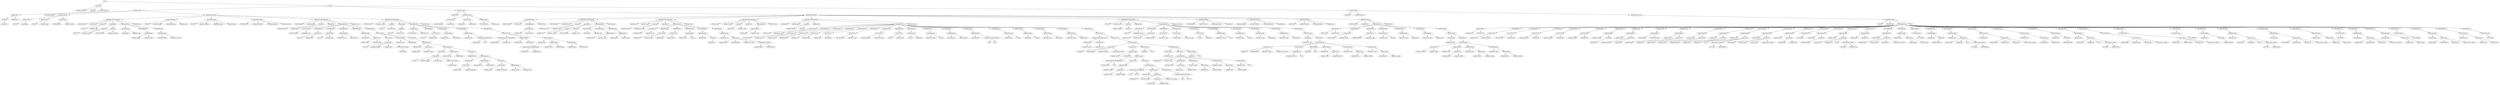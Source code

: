 digraph {
n0 [label="Goal:"];
n1 [label="MainClass:"];
n2 [label="Identifier:LinkedList"];
n1 -> n2
n3 [label="Identifier:a"];
n1 -> n3
n4 [label="PrintlnStatement:"];
n5 [label="ExpressionX2:"];
n6 [label="NewIdentif:"];
n7 [label="Identifier:LL"];
n6 -> n7
n5 -> n6
n8 [label="Identifier:Start"];
n5 -> n8
n4 -> n5
n1 -> n4
n0 -> n1
n9 [label="ClassList:"];
n10 [label="ClassDeclaration:"];
n11 [label="Identifier:Element"];
n10 -> n11
n12 [label="VarDeclarationList:"];
n13 [label="VarDeclaration:"];
n14 [label="TYPE:INT"];
n13 -> n14
n15 [label="Identifier:Age"];
n13 -> n15
n12 -> n13
n16 [label="VarDeclaration:"];
n17 [label="TYPE:INT"];
n16 -> n17
n18 [label="Identifier:Salary"];
n16 -> n18
n12 -> n16
n19 [label="VarDeclaration:"];
n20 [label="TYPE:BOOLEAN"];
n19 -> n20
n21 [label="Identifier:Married"];
n19 -> n21
n12 -> n19
n10 -> n12
n22 [label="MethodDeclarationList:"];
n23 [label="MethodDeclarationArguments:"];
n24 [label="TYPE:BOOLEAN"];
n23 -> n24
n25 [label="Identifier:Init"];
n23 -> n25
n26 [label="Argumenr:"];
n27 [label="TYPE:INT"];
n26 -> n27
n28 [label="Identifier:v_Age"];
n26 -> n28
n23 -> n26
n29 [label="ArgumentList:"];
n30 [label="Argumenr:"];
n31 [label="TYPE:INT"];
n30 -> n31
n32 [label="Identifier:v_Salary"];
n30 -> n32
n29 -> n30
n33 [label="Argumenr:"];
n34 [label="TYPE:BOOLEAN"];
n33 -> n34
n35 [label="Identifier:v_Married"];
n33 -> n35
n29 -> n33
n23 -> n29
n36 [label="MethodBodyStat:"];
n37 [label="EqualStatement:"];
n38 [label="Identifier:Age"];
n37 -> n38
n39 [label="Identifier:v_Age"];
n37 -> n39
n36 -> n37
n40 [label="MethodBodyStat:"];
n41 [label="EqualStatement:"];
n42 [label="Identifier:Salary"];
n41 -> n42
n43 [label="Identifier:v_Salary"];
n41 -> n43
n40 -> n41
n36 -> n40
n44 [label="MethodBodyStat:"];
n45 [label="EqualStatement:"];
n46 [label="Identifier:Married"];
n45 -> n46
n47 [label="Identifier:v_Married"];
n45 -> n47
n44 -> n45
n36 -> n44
n23 -> n36
n48 [label="BOOLEAN:true"];
n23 -> n48
n22 -> n23
n49 [label="MethodDeclaration:"];
n50 [label="TYPE:INT"];
n49 -> n50
n51 [label="Identifier:GetAge"];
n49 -> n51
n52 [label="MethodBodyEmpty:"];
n49 -> n52
n53 [label="Identifier:Age"];
n49 -> n53
n22 -> n49
n54 [label="MethodDeclaration:"];
n55 [label="TYPE:INT"];
n54 -> n55
n56 [label="Identifier:GetSalary"];
n54 -> n56
n57 [label="MethodBodyEmpty:"];
n54 -> n57
n58 [label="Identifier:Salary"];
n54 -> n58
n22 -> n54
n59 [label="MethodDeclaration:"];
n60 [label="TYPE:BOOLEAN"];
n59 -> n60
n61 [label="Identifier:GetMarried"];
n59 -> n61
n62 [label="MethodBodyEmpty:"];
n59 -> n62
n63 [label="Identifier:Married"];
n59 -> n63
n22 -> n59
n64 [label="MethodDeclarationArguments:"];
n65 [label="TYPE:BOOLEAN"];
n64 -> n65
n66 [label="Identifier:Equal"];
n64 -> n66
n67 [label="Argumenr:"];
n68 [label="Identifier:Element"];
n67 -> n68
n69 [label="Identifier:other"];
n67 -> n69
n64 -> n67
n70 [label="ArgumentList:"];
n64 -> n70
n71 [label="MethodBodyVar:"];
n72 [label="VarDeclaration:"];
n73 [label="TYPE:BOOLEAN"];
n72 -> n73
n74 [label="Identifier:ret_val"];
n72 -> n74
n71 -> n72
n75 [label="MethodBodyVar:"];
n76 [label="VarDeclaration:"];
n77 [label="TYPE:INT"];
n76 -> n77
n78 [label="Identifier:aux01"];
n76 -> n78
n75 -> n76
n71 -> n75
n79 [label="MethodBodyVar:"];
n80 [label="VarDeclaration:"];
n81 [label="TYPE:INT"];
n80 -> n81
n82 [label="Identifier:aux02"];
n80 -> n82
n79 -> n80
n71 -> n79
n83 [label="MethodBodyStat:"];
n84 [label="EqualStatement:"];
n85 [label="Identifier:ret_val"];
n84 -> n85
n86 [label="BOOLEAN:true"];
n84 -> n86
n83 -> n84
n71 -> n83
n87 [label="MethodBodyStat:"];
n88 [label="EqualStatement:"];
n89 [label="Identifier:aux01"];
n88 -> n89
n90 [label="ExpressionX2:"];
n91 [label="Identifier:other"];
n90 -> n91
n92 [label="Identifier:GetAge"];
n90 -> n92
n88 -> n90
n87 -> n88
n71 -> n87
n93 [label="MethodBodyStat:"];
n94 [label="IfElseStatement:"];
n95 [label="NotExpression:"];
n96 [label="ExpressionX:"];
n97 [label="This:this"];
n96 -> n97
n98 [label="Identifier:Compare"];
n96 -> n98
n99 [label="Identifier:aux01"];
n96 -> n99
n100 [label="ExpressionList_Comma:"];
n101 [label="Identifier:Age"];
n100 -> n101
n96 -> n100
n95 -> n96
n94 -> n95
n102 [label="EqualStatement:"];
n103 [label="Identifier:ret_val"];
n102 -> n103
n104 [label="BOOLEAN:false"];
n102 -> n104
n94 -> n102
n105 [label="StatementList:"];
n106 [label="EqualStatement:"];
n107 [label="Identifier:aux02"];
n106 -> n107
n108 [label="ExpressionX2:"];
n109 [label="Identifier:other"];
n108 -> n109
n110 [label="Identifier:GetSalary"];
n108 -> n110
n106 -> n108
n111 [label="IfElseStatement:"];
n112 [label="NotExpression:"];
n113 [label="ExpressionX:"];
n114 [label="This:this"];
n113 -> n114
n115 [label="Identifier:Compare"];
n113 -> n115
n116 [label="Identifier:aux02"];
n113 -> n116
n117 [label="ExpressionList_Comma:"];
n118 [label="Identifier:Salary"];
n117 -> n118
n113 -> n117
n112 -> n113
n111 -> n112
n119 [label="EqualStatement:"];
n120 [label="Identifier:ret_val"];
n119 -> n120
n121 [label="BOOLEAN:false"];
n119 -> n121
n111 -> n119
n122 [label="IfStatement:"];
n123 [label="Identifier:Married"];
n122 -> n123
n124 [label="IfElseStatement:"];
n125 [label="NotExpression:"];
n126 [label="ExpressionX2:"];
n127 [label="Identifier:other"];
n126 -> n127
n128 [label="Identifier:GetMarried"];
n126 -> n128
n125 -> n126
n124 -> n125
n129 [label="EqualStatement:"];
n130 [label="Identifier:ret_val"];
n129 -> n130
n131 [label="BOOLEAN:false"];
n129 -> n131
n124 -> n129
n132 [label="IfStatement:"];
n133 [label="ExpressionX2:"];
n134 [label="Identifier:other"];
n133 -> n134
n135 [label="Identifier:GetMarried"];
n133 -> n135
n132 -> n133
n136 [label="EqualStatement:"];
n137 [label="Identifier:ret_val"];
n136 -> n137
n138 [label="BOOLEAN:false"];
n136 -> n138
n132 -> n136
n124 -> n132
n122 -> n124
n111 -> n122
n106 -> n111
n105 -> n106
n94 -> n105
n93 -> n94
n71 -> n93
n64 -> n71
n139 [label="Identifier:ret_val"];
n64 -> n139
n22 -> n64
n140 [label="MethodDeclarationArguments:"];
n141 [label="TYPE:BOOLEAN"];
n140 -> n141
n142 [label="Identifier:Compare"];
n140 -> n142
n143 [label="Argumenr:"];
n144 [label="TYPE:INT"];
n143 -> n144
n145 [label="Identifier:num1"];
n143 -> n145
n140 -> n143
n146 [label="ArgumentList:"];
n147 [label="Argumenr:"];
n148 [label="TYPE:INT"];
n147 -> n148
n149 [label="Identifier:num2"];
n147 -> n149
n146 -> n147
n140 -> n146
n150 [label="MethodBodyVar:"];
n151 [label="VarDeclaration:"];
n152 [label="TYPE:BOOLEAN"];
n151 -> n152
n153 [label="Identifier:retval"];
n151 -> n153
n150 -> n151
n154 [label="MethodBodyVar:"];
n155 [label="VarDeclaration:"];
n156 [label="TYPE:INT"];
n155 -> n156
n157 [label="Identifier:aux02"];
n155 -> n157
n154 -> n155
n150 -> n154
n158 [label="MethodBodyStat:"];
n159 [label="EqualStatement:"];
n160 [label="Identifier:retval"];
n159 -> n160
n161 [label="BOOLEAN:false"];
n159 -> n161
n158 -> n159
n150 -> n158
n162 [label="MethodBodyStat:"];
n163 [label="EqualStatement:"];
n164 [label="Identifier:aux02"];
n163 -> n164
n165 [label="ExpressionOp:PlusExpression"];
n166 [label="Identifier:num2"];
n165 -> n166
n167 [label="INT:1"];
n165 -> n167
n163 -> n165
n162 -> n163
n150 -> n162
n168 [label="MethodBodyStat:"];
n169 [label="IfElseStatement:"];
n170 [label="ExpressionOp:LessThanExpression"];
n171 [label="Identifier:num1"];
n170 -> n171
n172 [label="Identifier:num2"];
n170 -> n172
n169 -> n170
n173 [label="EqualStatement:"];
n174 [label="Identifier:retval"];
n173 -> n174
n175 [label="BOOLEAN:false"];
n173 -> n175
n169 -> n173
n176 [label="IfElseStatement:"];
n177 [label="NotExpression:"];
n178 [label="ExpressionOp:LessThanExpression"];
n179 [label="Identifier:num1"];
n178 -> n179
n180 [label="Identifier:aux02"];
n178 -> n180
n177 -> n178
n176 -> n177
n181 [label="EqualStatement:"];
n182 [label="Identifier:retval"];
n181 -> n182
n183 [label="BOOLEAN:false"];
n181 -> n183
n176 -> n181
n184 [label="EqualStatement:"];
n185 [label="Identifier:retval"];
n184 -> n185
n186 [label="BOOLEAN:true"];
n184 -> n186
n176 -> n184
n169 -> n176
n168 -> n169
n150 -> n168
n140 -> n150
n187 [label="Identifier:retval"];
n140 -> n187
n22 -> n140
n10 -> n22
n9 -> n10
n188 [label="ClassDeclaration:"];
n189 [label="Identifier:List"];
n188 -> n189
n190 [label="VarDeclarationList:"];
n191 [label="VarDeclaration:"];
n192 [label="Identifier:Element"];
n191 -> n192
n193 [label="Identifier:elem"];
n191 -> n193
n190 -> n191
n194 [label="VarDeclaration:"];
n195 [label="Identifier:List"];
n194 -> n195
n196 [label="Identifier:next"];
n194 -> n196
n190 -> n194
n197 [label="VarDeclaration:"];
n198 [label="TYPE:BOOLEAN"];
n197 -> n198
n199 [label="Identifier:end"];
n197 -> n199
n190 -> n197
n188 -> n190
n200 [label="MethodDeclarationList:"];
n201 [label="MethodDeclaration:"];
n202 [label="TYPE:BOOLEAN"];
n201 -> n202
n203 [label="Identifier:Init"];
n201 -> n203
n204 [label="MethodBodyStat:"];
n205 [label="EqualStatement:"];
n206 [label="Identifier:end"];
n205 -> n206
n207 [label="BOOLEAN:true"];
n205 -> n207
n204 -> n205
n201 -> n204
n208 [label="BOOLEAN:true"];
n201 -> n208
n200 -> n201
n209 [label="MethodDeclarationArguments:"];
n210 [label="TYPE:BOOLEAN"];
n209 -> n210
n211 [label="Identifier:InitNew"];
n209 -> n211
n212 [label="Argumenr:"];
n213 [label="Identifier:Element"];
n212 -> n213
n214 [label="Identifier:v_elem"];
n212 -> n214
n209 -> n212
n215 [label="ArgumentList:"];
n216 [label="Argumenr:"];
n217 [label="Identifier:List"];
n216 -> n217
n218 [label="Identifier:v_next"];
n216 -> n218
n215 -> n216
n219 [label="Argumenr:"];
n220 [label="TYPE:BOOLEAN"];
n219 -> n220
n221 [label="Identifier:v_end"];
n219 -> n221
n215 -> n219
n209 -> n215
n222 [label="MethodBodyStat:"];
n223 [label="EqualStatement:"];
n224 [label="Identifier:end"];
n223 -> n224
n225 [label="Identifier:v_end"];
n223 -> n225
n222 -> n223
n226 [label="MethodBodyStat:"];
n227 [label="EqualStatement:"];
n228 [label="Identifier:elem"];
n227 -> n228
n229 [label="Identifier:v_elem"];
n227 -> n229
n226 -> n227
n222 -> n226
n230 [label="MethodBodyStat:"];
n231 [label="EqualStatement:"];
n232 [label="Identifier:next"];
n231 -> n232
n233 [label="Identifier:v_next"];
n231 -> n233
n230 -> n231
n222 -> n230
n209 -> n222
n234 [label="BOOLEAN:true"];
n209 -> n234
n200 -> n209
n235 [label="MethodDeclarationArguments:"];
n236 [label="Identifier:List"];
n235 -> n236
n237 [label="Identifier:Insert"];
n235 -> n237
n238 [label="Argumenr:"];
n239 [label="Identifier:Element"];
n238 -> n239
n240 [label="Identifier:new_elem"];
n238 -> n240
n235 -> n238
n241 [label="ArgumentList:"];
n235 -> n241
n242 [label="MethodBodyVar:"];
n243 [label="VarDeclaration:"];
n244 [label="TYPE:BOOLEAN"];
n243 -> n244
n245 [label="Identifier:ret_val"];
n243 -> n245
n242 -> n243
n246 [label="MethodBodyVar:"];
n247 [label="VarDeclaration:"];
n248 [label="Identifier:List"];
n247 -> n248
n249 [label="Identifier:aux03"];
n247 -> n249
n246 -> n247
n242 -> n246
n250 [label="MethodBodyVar:"];
n251 [label="VarDeclaration:"];
n252 [label="Identifier:List"];
n251 -> n252
n253 [label="Identifier:aux02"];
n251 -> n253
n250 -> n251
n242 -> n250
n254 [label="MethodBodyStat:"];
n255 [label="EqualStatement:"];
n256 [label="Identifier:aux03"];
n255 -> n256
n257 [label="This:this"];
n255 -> n257
n254 -> n255
n242 -> n254
n258 [label="MethodBodyStat:"];
n259 [label="EqualStatement:"];
n260 [label="Identifier:aux02"];
n259 -> n260
n261 [label="NewIdentif:"];
n262 [label="Identifier:List"];
n261 -> n262
n259 -> n261
n258 -> n259
n242 -> n258
n263 [label="MethodBodyStat:"];
n264 [label="EqualStatement:"];
n265 [label="Identifier:ret_val"];
n264 -> n265
n266 [label="ExpressionX:"];
n267 [label="Identifier:aux02"];
n266 -> n267
n268 [label="Identifier:InitNew"];
n266 -> n268
n269 [label="Identifier:new_elem"];
n266 -> n269
n270 [label="ExpressionList_Comma:"];
n271 [label="Identifier:aux03"];
n270 -> n271
n272 [label="BOOLEAN:false"];
n270 -> n272
n266 -> n270
n264 -> n266
n263 -> n264
n242 -> n263
n235 -> n242
n273 [label="Identifier:aux02"];
n235 -> n273
n200 -> n235
n274 [label="MethodDeclarationArguments:"];
n275 [label="TYPE:BOOLEAN"];
n274 -> n275
n276 [label="Identifier:SetNext"];
n274 -> n276
n277 [label="Argumenr:"];
n278 [label="Identifier:List"];
n277 -> n278
n279 [label="Identifier:v_next"];
n277 -> n279
n274 -> n277
n280 [label="ArgumentList:"];
n274 -> n280
n281 [label="MethodBodyStat:"];
n282 [label="EqualStatement:"];
n283 [label="Identifier:next"];
n282 -> n283
n284 [label="Identifier:v_next"];
n282 -> n284
n281 -> n282
n274 -> n281
n285 [label="BOOLEAN:true"];
n274 -> n285
n200 -> n274
n286 [label="MethodDeclarationArguments:"];
n287 [label="Identifier:List"];
n286 -> n287
n288 [label="Identifier:Delete"];
n286 -> n288
n289 [label="Argumenr:"];
n290 [label="Identifier:Element"];
n289 -> n290
n291 [label="Identifier:e"];
n289 -> n291
n286 -> n289
n292 [label="ArgumentList:"];
n286 -> n292
n293 [label="MethodBodyVar:"];
n294 [label="VarDeclaration:"];
n295 [label="Identifier:List"];
n294 -> n295
n296 [label="Identifier:my_head"];
n294 -> n296
n293 -> n294
n297 [label="MethodBodyVar:"];
n298 [label="VarDeclaration:"];
n299 [label="TYPE:BOOLEAN"];
n298 -> n299
n300 [label="Identifier:ret_val"];
n298 -> n300
n297 -> n298
n293 -> n297
n301 [label="MethodBodyVar:"];
n302 [label="VarDeclaration:"];
n303 [label="TYPE:BOOLEAN"];
n302 -> n303
n304 [label="Identifier:aux05"];
n302 -> n304
n301 -> n302
n293 -> n301
n305 [label="MethodBodyVar:"];
n306 [label="VarDeclaration:"];
n307 [label="Identifier:List"];
n306 -> n307
n308 [label="Identifier:aux01"];
n306 -> n308
n305 -> n306
n293 -> n305
n309 [label="MethodBodyVar:"];
n310 [label="VarDeclaration:"];
n311 [label="Identifier:List"];
n310 -> n311
n312 [label="Identifier:prev"];
n310 -> n312
n309 -> n310
n293 -> n309
n313 [label="MethodBodyVar:"];
n314 [label="VarDeclaration:"];
n315 [label="TYPE:BOOLEAN"];
n314 -> n315
n316 [label="Identifier:var_end"];
n314 -> n316
n313 -> n314
n293 -> n313
n317 [label="MethodBodyVar:"];
n318 [label="VarDeclaration:"];
n319 [label="Identifier:Element"];
n318 -> n319
n320 [label="Identifier:var_elem"];
n318 -> n320
n317 -> n318
n293 -> n317
n321 [label="MethodBodyVar:"];
n322 [label="VarDeclaration:"];
n323 [label="TYPE:INT"];
n322 -> n323
n324 [label="Identifier:aux04"];
n322 -> n324
n321 -> n322
n293 -> n321
n325 [label="MethodBodyVar:"];
n326 [label="VarDeclaration:"];
n327 [label="TYPE:INT"];
n326 -> n327
n328 [label="Identifier:nt"];
n326 -> n328
n325 -> n326
n293 -> n325
n329 [label="MethodBodyStat:"];
n330 [label="EqualStatement:"];
n331 [label="Identifier:my_head"];
n330 -> n331
n332 [label="This:this"];
n330 -> n332
n329 -> n330
n293 -> n329
n333 [label="MethodBodyStat:"];
n334 [label="EqualStatement:"];
n335 [label="Identifier:ret_val"];
n334 -> n335
n336 [label="BOOLEAN:false"];
n334 -> n336
n333 -> n334
n293 -> n333
n337 [label="MethodBodyStat:"];
n338 [label="EqualStatement:"];
n339 [label="Identifier:aux04"];
n338 -> n339
n340 [label="ExpressionOp:MinusExpression"];
n341 [label="INT:0"];
n340 -> n341
n342 [label="INT:1"];
n340 -> n342
n338 -> n340
n337 -> n338
n293 -> n337
n343 [label="MethodBodyStat:"];
n344 [label="EqualStatement:"];
n345 [label="Identifier:aux01"];
n344 -> n345
n346 [label="This:this"];
n344 -> n346
n343 -> n344
n293 -> n343
n347 [label="MethodBodyStat:"];
n348 [label="EqualStatement:"];
n349 [label="Identifier:prev"];
n348 -> n349
n350 [label="This:this"];
n348 -> n350
n347 -> n348
n293 -> n347
n351 [label="MethodBodyStat:"];
n352 [label="EqualStatement:"];
n353 [label="Identifier:var_end"];
n352 -> n353
n354 [label="Identifier:end"];
n352 -> n354
n351 -> n352
n293 -> n351
n355 [label="MethodBodyStat:"];
n356 [label="EqualStatement:"];
n357 [label="Identifier:var_elem"];
n356 -> n357
n358 [label="Identifier:elem"];
n356 -> n358
n355 -> n356
n293 -> n355
n359 [label="MethodBodyStat:"];
n360 [label="WhileStatement:"];
n361 [label="ExpressionOp:AndExpression"];
n362 [label="NotExpression:"];
n363 [label="Identifier:var_end"];
n362 -> n363
n361 -> n362
n364 [label="NotExpression:"];
n365 [label="Identifier:ret_val"];
n364 -> n365
n361 -> n364
n360 -> n361
n366 [label="StatementList:"];
n367 [label="IfElseStatement:"];
n368 [label="ExpressionX:"];
n369 [label="Identifier:e"];
n368 -> n369
n370 [label="Identifier:Equal"];
n368 -> n370
n371 [label="Identifier:var_elem"];
n368 -> n371
n372 [label="ExpressionList_Comma:"];
n368 -> n372
n367 -> n368
n373 [label="StatementList:"];
n374 [label="EqualStatement:"];
n375 [label="Identifier:ret_val"];
n374 -> n375
n376 [label="BOOLEAN:true"];
n374 -> n376
n377 [label="IfElseStatement:"];
n378 [label="ExpressionOp:LessThanExpression"];
n379 [label="Identifier:aux04"];
n378 -> n379
n380 [label="INT:0"];
n378 -> n380
n377 -> n378
n381 [label="StatementList:"];
n382 [label="EqualStatement:"];
n383 [label="Identifier:my_head"];
n382 -> n383
n384 [label="ExpressionX2:"];
n385 [label="Identifier:aux01"];
n384 -> n385
n386 [label="Identifier:GetNext"];
n384 -> n386
n382 -> n384
n381 -> n382
n377 -> n381
n387 [label="StatementList:"];
n388 [label="PrintlnStatement:"];
n389 [label="ExpressionOp:MinusExpression"];
n390 [label="INT:0"];
n389 -> n390
n391 [label="INT:555"];
n389 -> n391
n388 -> n389
n392 [label="EqualStatement:"];
n393 [label="Identifier:aux05"];
n392 -> n393
n394 [label="ExpressionX:"];
n395 [label="Identifier:prev"];
n394 -> n395
n396 [label="Identifier:SetNext"];
n394 -> n396
n397 [label="ExpressionX2:"];
n398 [label="Identifier:aux01"];
n397 -> n398
n399 [label="Identifier:GetNext"];
n397 -> n399
n394 -> n397
n400 [label="ExpressionList_Comma:"];
n394 -> n400
n392 -> n394
n388 -> n392
n401 [label="PrintlnStatement:"];
n402 [label="ExpressionOp:MinusExpression"];
n403 [label="INT:0"];
n402 -> n403
n404 [label="INT:555"];
n402 -> n404
n401 -> n402
n388 -> n401
n387 -> n388
n377 -> n387
n374 -> n377
n373 -> n374
n367 -> n373
n405 [label="EqualStatement:"];
n406 [label="Identifier:nt"];
n405 -> n406
n407 [label="INT:0"];
n405 -> n407
n367 -> n405
n408 [label="IfElseStatement:"];
n409 [label="NotExpression:"];
n410 [label="Identifier:ret_val"];
n409 -> n410
n408 -> n409
n411 [label="StatementList:"];
n412 [label="EqualStatement:"];
n413 [label="Identifier:prev"];
n412 -> n413
n414 [label="Identifier:aux01"];
n412 -> n414
n415 [label="EqualStatement:"];
n416 [label="Identifier:aux01"];
n415 -> n416
n417 [label="ExpressionX2:"];
n418 [label="Identifier:aux01"];
n417 -> n418
n419 [label="Identifier:GetNext"];
n417 -> n419
n415 -> n417
n412 -> n415
n420 [label="EqualStatement:"];
n421 [label="Identifier:var_end"];
n420 -> n421
n422 [label="ExpressionX2:"];
n423 [label="Identifier:aux01"];
n422 -> n423
n424 [label="Identifier:GetEnd"];
n422 -> n424
n420 -> n422
n412 -> n420
n425 [label="EqualStatement:"];
n426 [label="Identifier:var_elem"];
n425 -> n426
n427 [label="ExpressionX2:"];
n428 [label="Identifier:aux01"];
n427 -> n428
n429 [label="Identifier:GetElem"];
n427 -> n429
n425 -> n427
n412 -> n425
n430 [label="EqualStatement:"];
n431 [label="Identifier:aux04"];
n430 -> n431
n432 [label="INT:1"];
n430 -> n432
n412 -> n430
n411 -> n412
n408 -> n411
n433 [label="EqualStatement:"];
n434 [label="Identifier:nt"];
n433 -> n434
n435 [label="INT:0"];
n433 -> n435
n408 -> n433
n367 -> n408
n366 -> n367
n360 -> n366
n359 -> n360
n293 -> n359
n286 -> n293
n436 [label="Identifier:my_head"];
n286 -> n436
n200 -> n286
n437 [label="MethodDeclarationArguments:"];
n438 [label="TYPE:INT"];
n437 -> n438
n439 [label="Identifier:Search"];
n437 -> n439
n440 [label="Argumenr:"];
n441 [label="Identifier:Element"];
n440 -> n441
n442 [label="Identifier:e"];
n440 -> n442
n437 -> n440
n443 [label="ArgumentList:"];
n437 -> n443
n444 [label="MethodBodyVar:"];
n445 [label="VarDeclaration:"];
n446 [label="TYPE:INT"];
n445 -> n446
n447 [label="Identifier:int_ret_val"];
n445 -> n447
n444 -> n445
n448 [label="MethodBodyVar:"];
n449 [label="VarDeclaration:"];
n450 [label="Identifier:List"];
n449 -> n450
n451 [label="Identifier:aux01"];
n449 -> n451
n448 -> n449
n444 -> n448
n452 [label="MethodBodyVar:"];
n453 [label="VarDeclaration:"];
n454 [label="Identifier:Element"];
n453 -> n454
n455 [label="Identifier:var_elem"];
n453 -> n455
n452 -> n453
n444 -> n452
n456 [label="MethodBodyVar:"];
n457 [label="VarDeclaration:"];
n458 [label="TYPE:BOOLEAN"];
n457 -> n458
n459 [label="Identifier:var_end"];
n457 -> n459
n456 -> n457
n444 -> n456
n460 [label="MethodBodyVar:"];
n461 [label="VarDeclaration:"];
n462 [label="TYPE:INT"];
n461 -> n462
n463 [label="Identifier:nt"];
n461 -> n463
n460 -> n461
n444 -> n460
n464 [label="MethodBodyStat:"];
n465 [label="EqualStatement:"];
n466 [label="Identifier:int_ret_val"];
n465 -> n466
n467 [label="INT:0"];
n465 -> n467
n464 -> n465
n444 -> n464
n468 [label="MethodBodyStat:"];
n469 [label="EqualStatement:"];
n470 [label="Identifier:aux01"];
n469 -> n470
n471 [label="This:this"];
n469 -> n471
n468 -> n469
n444 -> n468
n472 [label="MethodBodyStat:"];
n473 [label="EqualStatement:"];
n474 [label="Identifier:var_end"];
n473 -> n474
n475 [label="Identifier:end"];
n473 -> n475
n472 -> n473
n444 -> n472
n476 [label="MethodBodyStat:"];
n477 [label="EqualStatement:"];
n478 [label="Identifier:var_elem"];
n477 -> n478
n479 [label="Identifier:elem"];
n477 -> n479
n476 -> n477
n444 -> n476
n480 [label="MethodBodyStat:"];
n481 [label="WhileStatement:"];
n482 [label="NotExpression:"];
n483 [label="Identifier:var_end"];
n482 -> n483
n481 -> n482
n484 [label="StatementList:"];
n485 [label="IfElseStatement:"];
n486 [label="ExpressionX:"];
n487 [label="Identifier:e"];
n486 -> n487
n488 [label="Identifier:Equal"];
n486 -> n488
n489 [label="Identifier:var_elem"];
n486 -> n489
n490 [label="ExpressionList_Comma:"];
n486 -> n490
n485 -> n486
n491 [label="StatementList:"];
n492 [label="EqualStatement:"];
n493 [label="Identifier:int_ret_val"];
n492 -> n493
n494 [label="INT:1"];
n492 -> n494
n491 -> n492
n485 -> n491
n495 [label="EqualStatement:"];
n496 [label="Identifier:nt"];
n495 -> n496
n497 [label="INT:0"];
n495 -> n497
n485 -> n495
n498 [label="EqualStatement:"];
n499 [label="Identifier:aux01"];
n498 -> n499
n500 [label="ExpressionX2:"];
n501 [label="Identifier:aux01"];
n500 -> n501
n502 [label="Identifier:GetNext"];
n500 -> n502
n498 -> n500
n485 -> n498
n503 [label="EqualStatement:"];
n504 [label="Identifier:var_end"];
n503 -> n504
n505 [label="ExpressionX2:"];
n506 [label="Identifier:aux01"];
n505 -> n506
n507 [label="Identifier:GetEnd"];
n505 -> n507
n503 -> n505
n485 -> n503
n508 [label="EqualStatement:"];
n509 [label="Identifier:var_elem"];
n508 -> n509
n510 [label="ExpressionX2:"];
n511 [label="Identifier:aux01"];
n510 -> n511
n512 [label="Identifier:GetElem"];
n510 -> n512
n508 -> n510
n485 -> n508
n484 -> n485
n481 -> n484
n480 -> n481
n444 -> n480
n437 -> n444
n513 [label="Identifier:int_ret_val"];
n437 -> n513
n200 -> n437
n514 [label="MethodDeclaration:"];
n515 [label="TYPE:BOOLEAN"];
n514 -> n515
n516 [label="Identifier:GetEnd"];
n514 -> n516
n517 [label="MethodBodyEmpty:"];
n514 -> n517
n518 [label="Identifier:end"];
n514 -> n518
n200 -> n514
n519 [label="MethodDeclaration:"];
n520 [label="Identifier:Element"];
n519 -> n520
n521 [label="Identifier:GetElem"];
n519 -> n521
n522 [label="MethodBodyEmpty:"];
n519 -> n522
n523 [label="Identifier:elem"];
n519 -> n523
n200 -> n519
n524 [label="MethodDeclaration:"];
n525 [label="Identifier:List"];
n524 -> n525
n526 [label="Identifier:GetNext"];
n524 -> n526
n527 [label="MethodBodyEmpty:"];
n524 -> n527
n528 [label="Identifier:next"];
n524 -> n528
n200 -> n524
n529 [label="MethodDeclaration:"];
n530 [label="TYPE:BOOLEAN"];
n529 -> n530
n531 [label="Identifier:Print"];
n529 -> n531
n532 [label="MethodBodyVar:"];
n533 [label="VarDeclaration:"];
n534 [label="Identifier:List"];
n533 -> n534
n535 [label="Identifier:aux01"];
n533 -> n535
n532 -> n533
n536 [label="MethodBodyVar:"];
n537 [label="VarDeclaration:"];
n538 [label="TYPE:BOOLEAN"];
n537 -> n538
n539 [label="Identifier:var_end"];
n537 -> n539
n536 -> n537
n532 -> n536
n540 [label="MethodBodyVar:"];
n541 [label="VarDeclaration:"];
n542 [label="Identifier:Element"];
n541 -> n542
n543 [label="Identifier:var_elem"];
n541 -> n543
n540 -> n541
n532 -> n540
n544 [label="MethodBodyStat:"];
n545 [label="EqualStatement:"];
n546 [label="Identifier:aux01"];
n545 -> n546
n547 [label="This:this"];
n545 -> n547
n544 -> n545
n532 -> n544
n548 [label="MethodBodyStat:"];
n549 [label="EqualStatement:"];
n550 [label="Identifier:var_end"];
n549 -> n550
n551 [label="Identifier:end"];
n549 -> n551
n548 -> n549
n532 -> n548
n552 [label="MethodBodyStat:"];
n553 [label="EqualStatement:"];
n554 [label="Identifier:var_elem"];
n553 -> n554
n555 [label="Identifier:elem"];
n553 -> n555
n552 -> n553
n532 -> n552
n556 [label="MethodBodyStat:"];
n557 [label="WhileStatement:"];
n558 [label="NotExpression:"];
n559 [label="Identifier:var_end"];
n558 -> n559
n557 -> n558
n560 [label="StatementList:"];
n561 [label="PrintlnStatement:"];
n562 [label="ExpressionX2:"];
n563 [label="Identifier:var_elem"];
n562 -> n563
n564 [label="Identifier:GetAge"];
n562 -> n564
n561 -> n562
n565 [label="EqualStatement:"];
n566 [label="Identifier:aux01"];
n565 -> n566
n567 [label="ExpressionX2:"];
n568 [label="Identifier:aux01"];
n567 -> n568
n569 [label="Identifier:GetNext"];
n567 -> n569
n565 -> n567
n561 -> n565
n570 [label="EqualStatement:"];
n571 [label="Identifier:var_end"];
n570 -> n571
n572 [label="ExpressionX2:"];
n573 [label="Identifier:aux01"];
n572 -> n573
n574 [label="Identifier:GetEnd"];
n572 -> n574
n570 -> n572
n561 -> n570
n575 [label="EqualStatement:"];
n576 [label="Identifier:var_elem"];
n575 -> n576
n577 [label="ExpressionX2:"];
n578 [label="Identifier:aux01"];
n577 -> n578
n579 [label="Identifier:GetElem"];
n577 -> n579
n575 -> n577
n561 -> n575
n560 -> n561
n557 -> n560
n556 -> n557
n532 -> n556
n529 -> n532
n580 [label="BOOLEAN:true"];
n529 -> n580
n200 -> n529
n188 -> n200
n9 -> n188
n581 [label="ClassDeclaration:"];
n582 [label="Identifier:LL"];
n581 -> n582
n583 [label="VarDeclarationList:"];
n581 -> n583
n584 [label="MethodDeclarationList:"];
n585 [label="MethodDeclaration:"];
n586 [label="TYPE:INT"];
n585 -> n586
n587 [label="Identifier:Start"];
n585 -> n587
n588 [label="MethodBodyVar:"];
n589 [label="VarDeclaration:"];
n590 [label="Identifier:List"];
n589 -> n590
n591 [label="Identifier:head"];
n589 -> n591
n588 -> n589
n592 [label="MethodBodyVar:"];
n593 [label="VarDeclaration:"];
n594 [label="Identifier:List"];
n593 -> n594
n595 [label="Identifier:last_elem"];
n593 -> n595
n592 -> n593
n588 -> n592
n596 [label="MethodBodyVar:"];
n597 [label="VarDeclaration:"];
n598 [label="TYPE:BOOLEAN"];
n597 -> n598
n599 [label="Identifier:aux01"];
n597 -> n599
n596 -> n597
n588 -> n596
n600 [label="MethodBodyVar:"];
n601 [label="VarDeclaration:"];
n602 [label="Identifier:Element"];
n601 -> n602
n603 [label="Identifier:el01"];
n601 -> n603
n600 -> n601
n588 -> n600
n604 [label="MethodBodyVar:"];
n605 [label="VarDeclaration:"];
n606 [label="Identifier:Element"];
n605 -> n606
n607 [label="Identifier:el02"];
n605 -> n607
n604 -> n605
n588 -> n604
n608 [label="MethodBodyVar:"];
n609 [label="VarDeclaration:"];
n610 [label="Identifier:Element"];
n609 -> n610
n611 [label="Identifier:el03"];
n609 -> n611
n608 -> n609
n588 -> n608
n612 [label="MethodBodyStat:"];
n613 [label="EqualStatement:"];
n614 [label="Identifier:last_elem"];
n613 -> n614
n615 [label="NewIdentif:"];
n616 [label="Identifier:List"];
n615 -> n616
n613 -> n615
n612 -> n613
n588 -> n612
n617 [label="MethodBodyStat:"];
n618 [label="EqualStatement:"];
n619 [label="Identifier:aux01"];
n618 -> n619
n620 [label="ExpressionX2:"];
n621 [label="Identifier:last_elem"];
n620 -> n621
n622 [label="Identifier:Init"];
n620 -> n622
n618 -> n620
n617 -> n618
n588 -> n617
n623 [label="MethodBodyStat:"];
n624 [label="EqualStatement:"];
n625 [label="Identifier:head"];
n624 -> n625
n626 [label="Identifier:last_elem"];
n624 -> n626
n623 -> n624
n588 -> n623
n627 [label="MethodBodyStat:"];
n628 [label="EqualStatement:"];
n629 [label="Identifier:aux01"];
n628 -> n629
n630 [label="ExpressionX2:"];
n631 [label="Identifier:head"];
n630 -> n631
n632 [label="Identifier:Init"];
n630 -> n632
n628 -> n630
n627 -> n628
n588 -> n627
n633 [label="MethodBodyStat:"];
n634 [label="EqualStatement:"];
n635 [label="Identifier:aux01"];
n634 -> n635
n636 [label="ExpressionX2:"];
n637 [label="Identifier:head"];
n636 -> n637
n638 [label="Identifier:Print"];
n636 -> n638
n634 -> n636
n633 -> n634
n588 -> n633
n639 [label="MethodBodyStat:"];
n640 [label="EqualStatement:"];
n641 [label="Identifier:el01"];
n640 -> n641
n642 [label="NewIdentif:"];
n643 [label="Identifier:Element"];
n642 -> n643
n640 -> n642
n639 -> n640
n588 -> n639
n644 [label="MethodBodyStat:"];
n645 [label="EqualStatement:"];
n646 [label="Identifier:aux01"];
n645 -> n646
n647 [label="ExpressionX:"];
n648 [label="Identifier:el01"];
n647 -> n648
n649 [label="Identifier:Init"];
n647 -> n649
n650 [label="INT:25"];
n647 -> n650
n651 [label="ExpressionList_Comma:"];
n652 [label="INT:37000"];
n651 -> n652
n653 [label="BOOLEAN:false"];
n651 -> n653
n647 -> n651
n645 -> n647
n644 -> n645
n588 -> n644
n654 [label="MethodBodyStat:"];
n655 [label="EqualStatement:"];
n656 [label="Identifier:head"];
n655 -> n656
n657 [label="ExpressionX:"];
n658 [label="Identifier:head"];
n657 -> n658
n659 [label="Identifier:Insert"];
n657 -> n659
n660 [label="Identifier:el01"];
n657 -> n660
n661 [label="ExpressionList_Comma:"];
n657 -> n661
n655 -> n657
n654 -> n655
n588 -> n654
n662 [label="MethodBodyStat:"];
n663 [label="EqualStatement:"];
n664 [label="Identifier:aux01"];
n663 -> n664
n665 [label="ExpressionX2:"];
n666 [label="Identifier:head"];
n665 -> n666
n667 [label="Identifier:Print"];
n665 -> n667
n663 -> n665
n662 -> n663
n588 -> n662
n668 [label="MethodBodyStat:"];
n669 [label="PrintlnStatement:"];
n670 [label="INT:10000000"];
n669 -> n670
n668 -> n669
n588 -> n668
n671 [label="MethodBodyStat:"];
n672 [label="EqualStatement:"];
n673 [label="Identifier:el01"];
n672 -> n673
n674 [label="NewIdentif:"];
n675 [label="Identifier:Element"];
n674 -> n675
n672 -> n674
n671 -> n672
n588 -> n671
n676 [label="MethodBodyStat:"];
n677 [label="EqualStatement:"];
n678 [label="Identifier:aux01"];
n677 -> n678
n679 [label="ExpressionX:"];
n680 [label="Identifier:el01"];
n679 -> n680
n681 [label="Identifier:Init"];
n679 -> n681
n682 [label="INT:39"];
n679 -> n682
n683 [label="ExpressionList_Comma:"];
n684 [label="INT:42000"];
n683 -> n684
n685 [label="BOOLEAN:true"];
n683 -> n685
n679 -> n683
n677 -> n679
n676 -> n677
n588 -> n676
n686 [label="MethodBodyStat:"];
n687 [label="EqualStatement:"];
n688 [label="Identifier:el02"];
n687 -> n688
n689 [label="Identifier:el01"];
n687 -> n689
n686 -> n687
n588 -> n686
n690 [label="MethodBodyStat:"];
n691 [label="EqualStatement:"];
n692 [label="Identifier:head"];
n691 -> n692
n693 [label="ExpressionX:"];
n694 [label="Identifier:head"];
n693 -> n694
n695 [label="Identifier:Insert"];
n693 -> n695
n696 [label="Identifier:el01"];
n693 -> n696
n697 [label="ExpressionList_Comma:"];
n693 -> n697
n691 -> n693
n690 -> n691
n588 -> n690
n698 [label="MethodBodyStat:"];
n699 [label="EqualStatement:"];
n700 [label="Identifier:aux01"];
n699 -> n700
n701 [label="ExpressionX2:"];
n702 [label="Identifier:head"];
n701 -> n702
n703 [label="Identifier:Print"];
n701 -> n703
n699 -> n701
n698 -> n699
n588 -> n698
n704 [label="MethodBodyStat:"];
n705 [label="PrintlnStatement:"];
n706 [label="INT:10000000"];
n705 -> n706
n704 -> n705
n588 -> n704
n707 [label="MethodBodyStat:"];
n708 [label="EqualStatement:"];
n709 [label="Identifier:el01"];
n708 -> n709
n710 [label="NewIdentif:"];
n711 [label="Identifier:Element"];
n710 -> n711
n708 -> n710
n707 -> n708
n588 -> n707
n712 [label="MethodBodyStat:"];
n713 [label="EqualStatement:"];
n714 [label="Identifier:aux01"];
n713 -> n714
n715 [label="ExpressionX:"];
n716 [label="Identifier:el01"];
n715 -> n716
n717 [label="Identifier:Init"];
n715 -> n717
n718 [label="INT:22"];
n715 -> n718
n719 [label="ExpressionList_Comma:"];
n720 [label="INT:34000"];
n719 -> n720
n721 [label="BOOLEAN:false"];
n719 -> n721
n715 -> n719
n713 -> n715
n712 -> n713
n588 -> n712
n722 [label="MethodBodyStat:"];
n723 [label="EqualStatement:"];
n724 [label="Identifier:head"];
n723 -> n724
n725 [label="ExpressionX:"];
n726 [label="Identifier:head"];
n725 -> n726
n727 [label="Identifier:Insert"];
n725 -> n727
n728 [label="Identifier:el01"];
n725 -> n728
n729 [label="ExpressionList_Comma:"];
n725 -> n729
n723 -> n725
n722 -> n723
n588 -> n722
n730 [label="MethodBodyStat:"];
n731 [label="EqualStatement:"];
n732 [label="Identifier:aux01"];
n731 -> n732
n733 [label="ExpressionX2:"];
n734 [label="Identifier:head"];
n733 -> n734
n735 [label="Identifier:Print"];
n733 -> n735
n731 -> n733
n730 -> n731
n588 -> n730
n736 [label="MethodBodyStat:"];
n737 [label="EqualStatement:"];
n738 [label="Identifier:el03"];
n737 -> n738
n739 [label="NewIdentif:"];
n740 [label="Identifier:Element"];
n739 -> n740
n737 -> n739
n736 -> n737
n588 -> n736
n741 [label="MethodBodyStat:"];
n742 [label="EqualStatement:"];
n743 [label="Identifier:aux01"];
n742 -> n743
n744 [label="ExpressionX:"];
n745 [label="Identifier:el03"];
n744 -> n745
n746 [label="Identifier:Init"];
n744 -> n746
n747 [label="INT:27"];
n744 -> n747
n748 [label="ExpressionList_Comma:"];
n749 [label="INT:34000"];
n748 -> n749
n750 [label="BOOLEAN:false"];
n748 -> n750
n744 -> n748
n742 -> n744
n741 -> n742
n588 -> n741
n751 [label="MethodBodyStat:"];
n752 [label="PrintlnStatement:"];
n753 [label="ExpressionX:"];
n754 [label="Identifier:head"];
n753 -> n754
n755 [label="Identifier:Search"];
n753 -> n755
n756 [label="Identifier:el02"];
n753 -> n756
n757 [label="ExpressionList_Comma:"];
n753 -> n757
n752 -> n753
n751 -> n752
n588 -> n751
n758 [label="MethodBodyStat:"];
n759 [label="PrintlnStatement:"];
n760 [label="ExpressionX:"];
n761 [label="Identifier:head"];
n760 -> n761
n762 [label="Identifier:Search"];
n760 -> n762
n763 [label="Identifier:el03"];
n760 -> n763
n764 [label="ExpressionList_Comma:"];
n760 -> n764
n759 -> n760
n758 -> n759
n588 -> n758
n765 [label="MethodBodyStat:"];
n766 [label="PrintlnStatement:"];
n767 [label="INT:10000000"];
n766 -> n767
n765 -> n766
n588 -> n765
n768 [label="MethodBodyStat:"];
n769 [label="EqualStatement:"];
n770 [label="Identifier:el01"];
n769 -> n770
n771 [label="NewIdentif:"];
n772 [label="Identifier:Element"];
n771 -> n772
n769 -> n771
n768 -> n769
n588 -> n768
n773 [label="MethodBodyStat:"];
n774 [label="EqualStatement:"];
n775 [label="Identifier:aux01"];
n774 -> n775
n776 [label="ExpressionX:"];
n777 [label="Identifier:el01"];
n776 -> n777
n778 [label="Identifier:Init"];
n776 -> n778
n779 [label="INT:28"];
n776 -> n779
n780 [label="ExpressionList_Comma:"];
n781 [label="INT:35000"];
n780 -> n781
n782 [label="BOOLEAN:false"];
n780 -> n782
n776 -> n780
n774 -> n776
n773 -> n774
n588 -> n773
n783 [label="MethodBodyStat:"];
n784 [label="EqualStatement:"];
n785 [label="Identifier:head"];
n784 -> n785
n786 [label="ExpressionX:"];
n787 [label="Identifier:head"];
n786 -> n787
n788 [label="Identifier:Insert"];
n786 -> n788
n789 [label="Identifier:el01"];
n786 -> n789
n790 [label="ExpressionList_Comma:"];
n786 -> n790
n784 -> n786
n783 -> n784
n588 -> n783
n791 [label="MethodBodyStat:"];
n792 [label="EqualStatement:"];
n793 [label="Identifier:aux01"];
n792 -> n793
n794 [label="ExpressionX2:"];
n795 [label="Identifier:head"];
n794 -> n795
n796 [label="Identifier:Print"];
n794 -> n796
n792 -> n794
n791 -> n792
n588 -> n791
n797 [label="MethodBodyStat:"];
n798 [label="PrintlnStatement:"];
n799 [label="INT:2220000"];
n798 -> n799
n797 -> n798
n588 -> n797
n800 [label="MethodBodyStat:"];
n801 [label="EqualStatement:"];
n802 [label="Identifier:head"];
n801 -> n802
n803 [label="ExpressionX:"];
n804 [label="Identifier:head"];
n803 -> n804
n805 [label="Identifier:Delete"];
n803 -> n805
n806 [label="Identifier:el02"];
n803 -> n806
n807 [label="ExpressionList_Comma:"];
n803 -> n807
n801 -> n803
n800 -> n801
n588 -> n800
n808 [label="MethodBodyStat:"];
n809 [label="EqualStatement:"];
n810 [label="Identifier:aux01"];
n809 -> n810
n811 [label="ExpressionX2:"];
n812 [label="Identifier:head"];
n811 -> n812
n813 [label="Identifier:Print"];
n811 -> n813
n809 -> n811
n808 -> n809
n588 -> n808
n814 [label="MethodBodyStat:"];
n815 [label="PrintlnStatement:"];
n816 [label="INT:33300000"];
n815 -> n816
n814 -> n815
n588 -> n814
n817 [label="MethodBodyStat:"];
n818 [label="EqualStatement:"];
n819 [label="Identifier:head"];
n818 -> n819
n820 [label="ExpressionX:"];
n821 [label="Identifier:head"];
n820 -> n821
n822 [label="Identifier:Delete"];
n820 -> n822
n823 [label="Identifier:el01"];
n820 -> n823
n824 [label="ExpressionList_Comma:"];
n820 -> n824
n818 -> n820
n817 -> n818
n588 -> n817
n825 [label="MethodBodyStat:"];
n826 [label="EqualStatement:"];
n827 [label="Identifier:aux01"];
n826 -> n827
n828 [label="ExpressionX2:"];
n829 [label="Identifier:head"];
n828 -> n829
n830 [label="Identifier:Print"];
n828 -> n830
n826 -> n828
n825 -> n826
n588 -> n825
n831 [label="MethodBodyStat:"];
n832 [label="PrintlnStatement:"];
n833 [label="INT:44440000"];
n832 -> n833
n831 -> n832
n588 -> n831
n585 -> n588
n834 [label="INT:0"];
n585 -> n834
n584 -> n585
n581 -> n584
n9 -> n581
n0 -> n9
}

